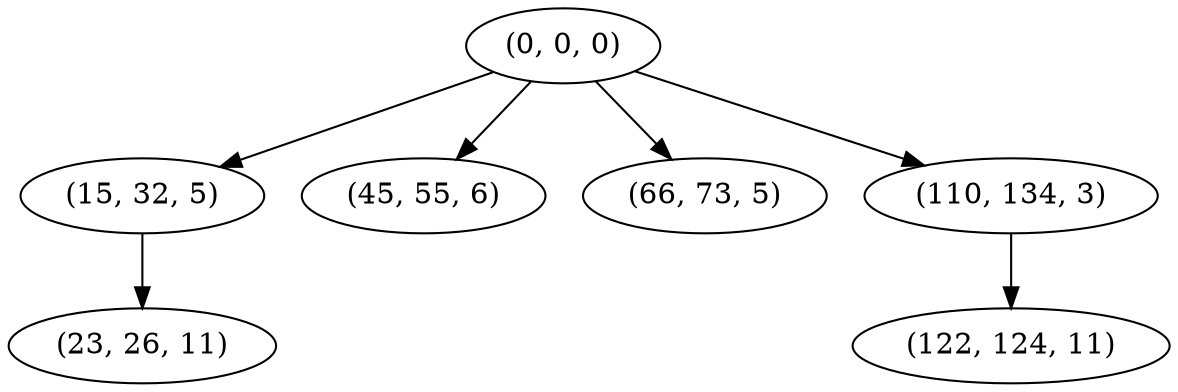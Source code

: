 digraph tree {
    "(0, 0, 0)";
    "(15, 32, 5)";
    "(23, 26, 11)";
    "(45, 55, 6)";
    "(66, 73, 5)";
    "(110, 134, 3)";
    "(122, 124, 11)";
    "(0, 0, 0)" -> "(15, 32, 5)";
    "(0, 0, 0)" -> "(45, 55, 6)";
    "(0, 0, 0)" -> "(66, 73, 5)";
    "(0, 0, 0)" -> "(110, 134, 3)";
    "(15, 32, 5)" -> "(23, 26, 11)";
    "(110, 134, 3)" -> "(122, 124, 11)";
}
